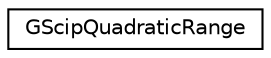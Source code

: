 digraph "Graphical Class Hierarchy"
{
 // LATEX_PDF_SIZE
  edge [fontname="Helvetica",fontsize="10",labelfontname="Helvetica",labelfontsize="10"];
  node [fontname="Helvetica",fontsize="10",shape=record];
  rankdir="LR";
  Node0 [label="GScipQuadraticRange",height=0.2,width=0.4,color="black", fillcolor="white", style="filled",URL="$structoperations__research_1_1_g_scip_quadratic_range.html",tooltip=" "];
}
